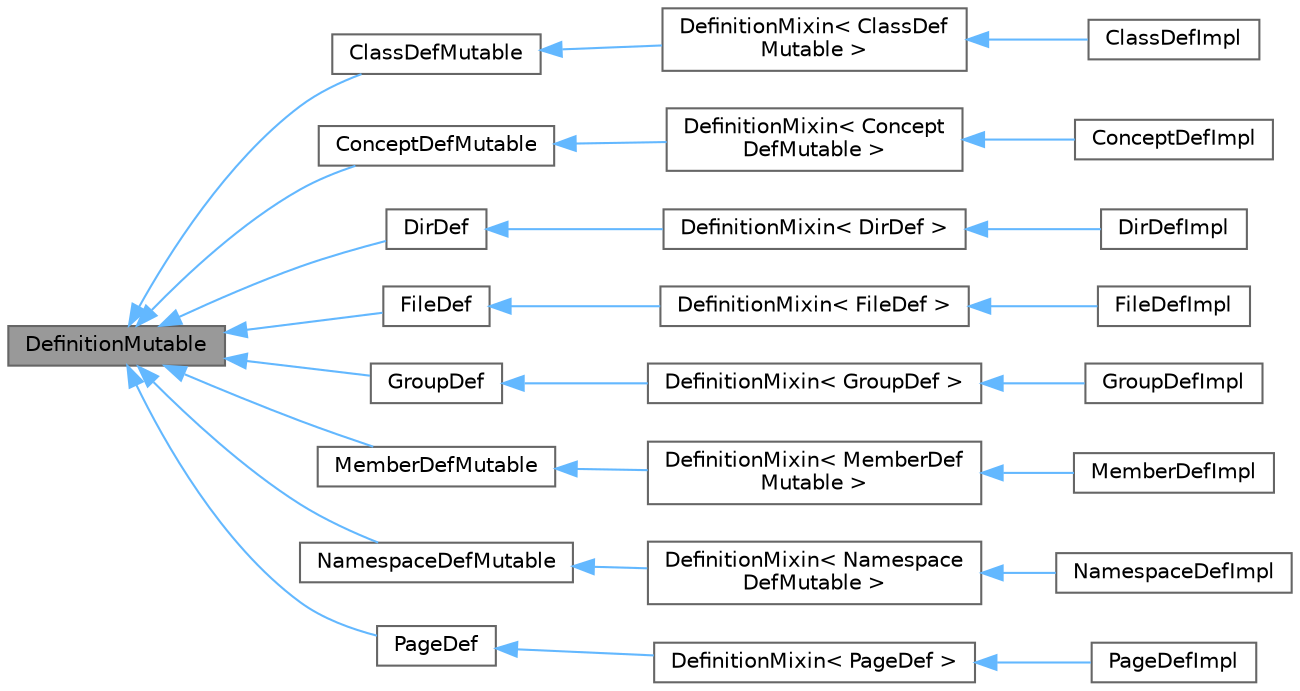 digraph "DefinitionMutable"
{
 // INTERACTIVE_SVG=YES
 // LATEX_PDF_SIZE
  bgcolor="transparent";
  edge [fontname=Helvetica,fontsize=10,labelfontname=Helvetica,labelfontsize=10];
  node [fontname=Helvetica,fontsize=10,shape=box,height=0.2,width=0.4];
  rankdir="LR";
  Node1 [label="DefinitionMutable",height=0.2,width=0.4,color="gray40", fillcolor="grey60", style="filled", fontcolor="black",tooltip=" "];
  Node1 -> Node2 [dir="back",color="steelblue1",style="solid",tooltip=" "];
  Node2 [label="ClassDefMutable",height=0.2,width=0.4,color="gray40", fillcolor="white", style="filled",URL="$d0/dc2/class_class_def_mutable.html",tooltip=" "];
  Node2 -> Node3 [dir="back",color="steelblue1",style="solid",tooltip=" "];
  Node3 [label="DefinitionMixin\< ClassDef\lMutable \>",height=0.2,width=0.4,color="gray40", fillcolor="white", style="filled",URL="$dd/d10/class_definition_mixin.html",tooltip=" "];
  Node3 -> Node4 [dir="back",color="steelblue1",style="solid",tooltip=" "];
  Node4 [label="ClassDefImpl",height=0.2,width=0.4,color="gray40", fillcolor="white", style="filled",URL="$d1/d25/class_class_def_impl.html",tooltip="Implementation of the ClassDef interface."];
  Node1 -> Node5 [dir="back",color="steelblue1",style="solid",tooltip=" "];
  Node5 [label="ConceptDefMutable",height=0.2,width=0.4,color="gray40", fillcolor="white", style="filled",URL="$d4/deb/class_concept_def_mutable.html",tooltip=" "];
  Node5 -> Node6 [dir="back",color="steelblue1",style="solid",tooltip=" "];
  Node6 [label="DefinitionMixin\< Concept\lDefMutable \>",height=0.2,width=0.4,color="gray40", fillcolor="white", style="filled",URL="$dd/d10/class_definition_mixin.html",tooltip=" "];
  Node6 -> Node7 [dir="back",color="steelblue1",style="solid",tooltip=" "];
  Node7 [label="ConceptDefImpl",height=0.2,width=0.4,color="gray40", fillcolor="white", style="filled",URL="$d8/d72/class_concept_def_impl.html",tooltip=" "];
  Node1 -> Node8 [dir="back",color="steelblue1",style="solid",tooltip=" "];
  Node8 [label="DirDef",height=0.2,width=0.4,color="gray40", fillcolor="white", style="filled",URL="$d4/dd4/class_dir_def.html",tooltip="A model of a directory symbol."];
  Node8 -> Node9 [dir="back",color="steelblue1",style="solid",tooltip=" "];
  Node9 [label="DefinitionMixin\< DirDef \>",height=0.2,width=0.4,color="gray40", fillcolor="white", style="filled",URL="$dd/d10/class_definition_mixin.html",tooltip=" "];
  Node9 -> Node10 [dir="back",color="steelblue1",style="solid",tooltip=" "];
  Node10 [label="DirDefImpl",height=0.2,width=0.4,color="gray40", fillcolor="white", style="filled",URL="$d8/db7/class_dir_def_impl.html",tooltip=" "];
  Node1 -> Node11 [dir="back",color="steelblue1",style="solid",tooltip=" "];
  Node11 [label="FileDef",height=0.2,width=0.4,color="gray40", fillcolor="white", style="filled",URL="$de/db0/class_file_def.html",tooltip="A model of a file symbol."];
  Node11 -> Node12 [dir="back",color="steelblue1",style="solid",tooltip=" "];
  Node12 [label="DefinitionMixin\< FileDef \>",height=0.2,width=0.4,color="gray40", fillcolor="white", style="filled",URL="$dd/d10/class_definition_mixin.html",tooltip=" "];
  Node12 -> Node13 [dir="back",color="steelblue1",style="solid",tooltip=" "];
  Node13 [label="FileDefImpl",height=0.2,width=0.4,color="gray40", fillcolor="white", style="filled",URL="$d5/d14/class_file_def_impl.html",tooltip=" "];
  Node1 -> Node14 [dir="back",color="steelblue1",style="solid",tooltip=" "];
  Node14 [label="GroupDef",height=0.2,width=0.4,color="gray40", fillcolor="white", style="filled",URL="$d8/d09/class_group_def.html",tooltip="A model of a group of symbols."];
  Node14 -> Node15 [dir="back",color="steelblue1",style="solid",tooltip=" "];
  Node15 [label="DefinitionMixin\< GroupDef \>",height=0.2,width=0.4,color="gray40", fillcolor="white", style="filled",URL="$dd/d10/class_definition_mixin.html",tooltip=" "];
  Node15 -> Node16 [dir="back",color="steelblue1",style="solid",tooltip=" "];
  Node16 [label="GroupDefImpl",height=0.2,width=0.4,color="gray40", fillcolor="white", style="filled",URL="$db/d22/class_group_def_impl.html",tooltip=" "];
  Node1 -> Node17 [dir="back",color="steelblue1",style="solid",tooltip=" "];
  Node17 [label="MemberDefMutable",height=0.2,width=0.4,color="gray40", fillcolor="white", style="filled",URL="$dd/d4b/class_member_def_mutable.html",tooltip=" "];
  Node17 -> Node18 [dir="back",color="steelblue1",style="solid",tooltip=" "];
  Node18 [label="DefinitionMixin\< MemberDef\lMutable \>",height=0.2,width=0.4,color="gray40", fillcolor="white", style="filled",URL="$dd/d10/class_definition_mixin.html",tooltip=" "];
  Node18 -> Node19 [dir="back",color="steelblue1",style="solid",tooltip=" "];
  Node19 [label="MemberDefImpl",height=0.2,width=0.4,color="gray40", fillcolor="white", style="filled",URL="$d7/d7e/class_member_def_impl.html",tooltip=" "];
  Node1 -> Node20 [dir="back",color="steelblue1",style="solid",tooltip=" "];
  Node20 [label="NamespaceDefMutable",height=0.2,width=0.4,color="gray40", fillcolor="white", style="filled",URL="$dd/dd5/class_namespace_def_mutable.html",tooltip=" "];
  Node20 -> Node21 [dir="back",color="steelblue1",style="solid",tooltip=" "];
  Node21 [label="DefinitionMixin\< Namespace\lDefMutable \>",height=0.2,width=0.4,color="gray40", fillcolor="white", style="filled",URL="$dd/d10/class_definition_mixin.html",tooltip=" "];
  Node21 -> Node22 [dir="back",color="steelblue1",style="solid",tooltip=" "];
  Node22 [label="NamespaceDefImpl",height=0.2,width=0.4,color="gray40", fillcolor="white", style="filled",URL="$d5/dfa/class_namespace_def_impl.html",tooltip=" "];
  Node1 -> Node23 [dir="back",color="steelblue1",style="solid",tooltip=" "];
  Node23 [label="PageDef",height=0.2,width=0.4,color="gray40", fillcolor="white", style="filled",URL="$dd/d41/class_page_def.html",tooltip="A model of a page symbol."];
  Node23 -> Node24 [dir="back",color="steelblue1",style="solid",tooltip=" "];
  Node24 [label="DefinitionMixin\< PageDef \>",height=0.2,width=0.4,color="gray40", fillcolor="white", style="filled",URL="$dd/d10/class_definition_mixin.html",tooltip=" "];
  Node24 -> Node25 [dir="back",color="steelblue1",style="solid",tooltip=" "];
  Node25 [label="PageDefImpl",height=0.2,width=0.4,color="gray40", fillcolor="white", style="filled",URL="$dd/de8/class_page_def_impl.html",tooltip=" "];
}
